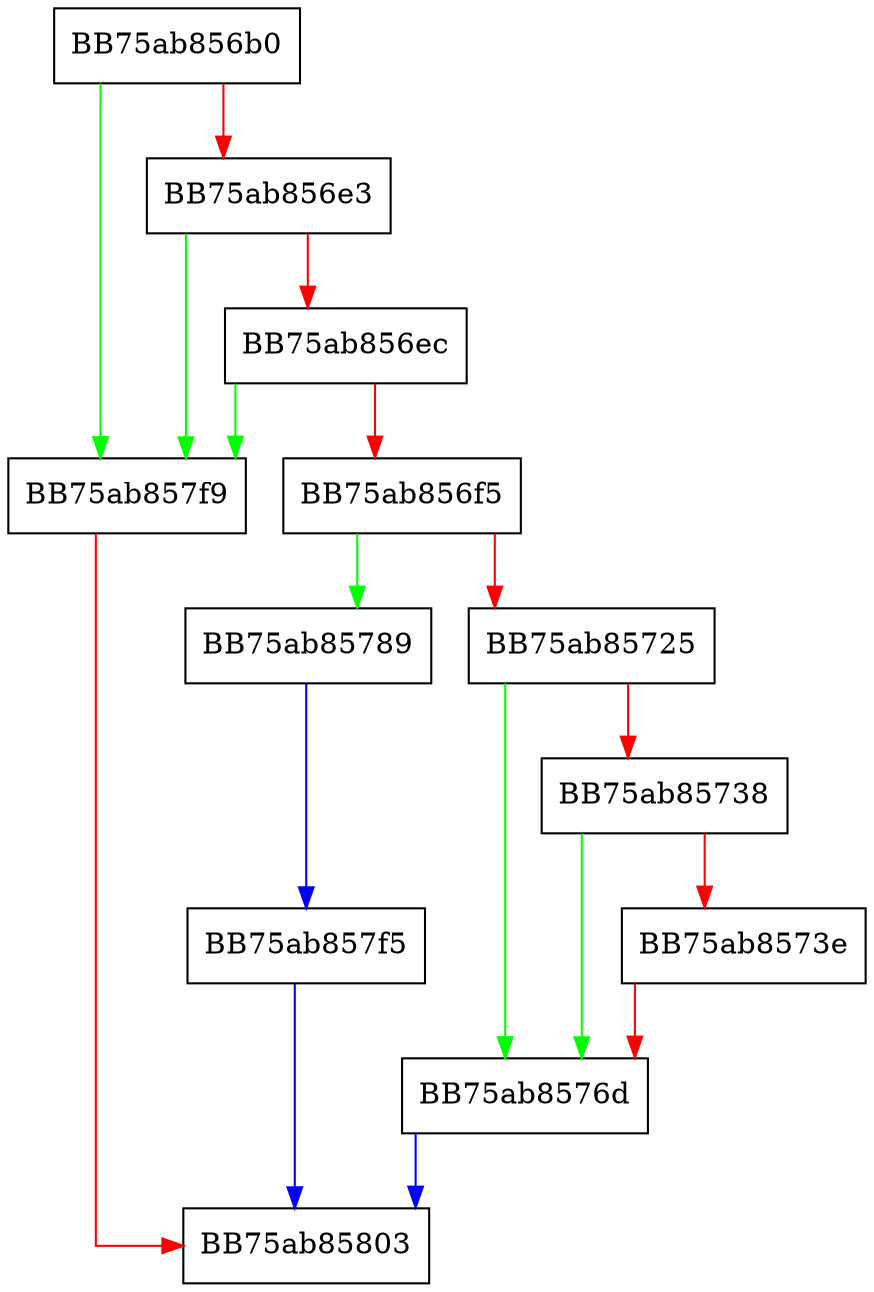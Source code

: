 digraph MapFilePath {
  node [shape="box"];
  graph [splines=ortho];
  BB75ab856b0 -> BB75ab857f9 [color="green"];
  BB75ab856b0 -> BB75ab856e3 [color="red"];
  BB75ab856e3 -> BB75ab857f9 [color="green"];
  BB75ab856e3 -> BB75ab856ec [color="red"];
  BB75ab856ec -> BB75ab857f9 [color="green"];
  BB75ab856ec -> BB75ab856f5 [color="red"];
  BB75ab856f5 -> BB75ab85789 [color="green"];
  BB75ab856f5 -> BB75ab85725 [color="red"];
  BB75ab85725 -> BB75ab8576d [color="green"];
  BB75ab85725 -> BB75ab85738 [color="red"];
  BB75ab85738 -> BB75ab8576d [color="green"];
  BB75ab85738 -> BB75ab8573e [color="red"];
  BB75ab8573e -> BB75ab8576d [color="red"];
  BB75ab8576d -> BB75ab85803 [color="blue"];
  BB75ab85789 -> BB75ab857f5 [color="blue"];
  BB75ab857f5 -> BB75ab85803 [color="blue"];
  BB75ab857f9 -> BB75ab85803 [color="red"];
}
